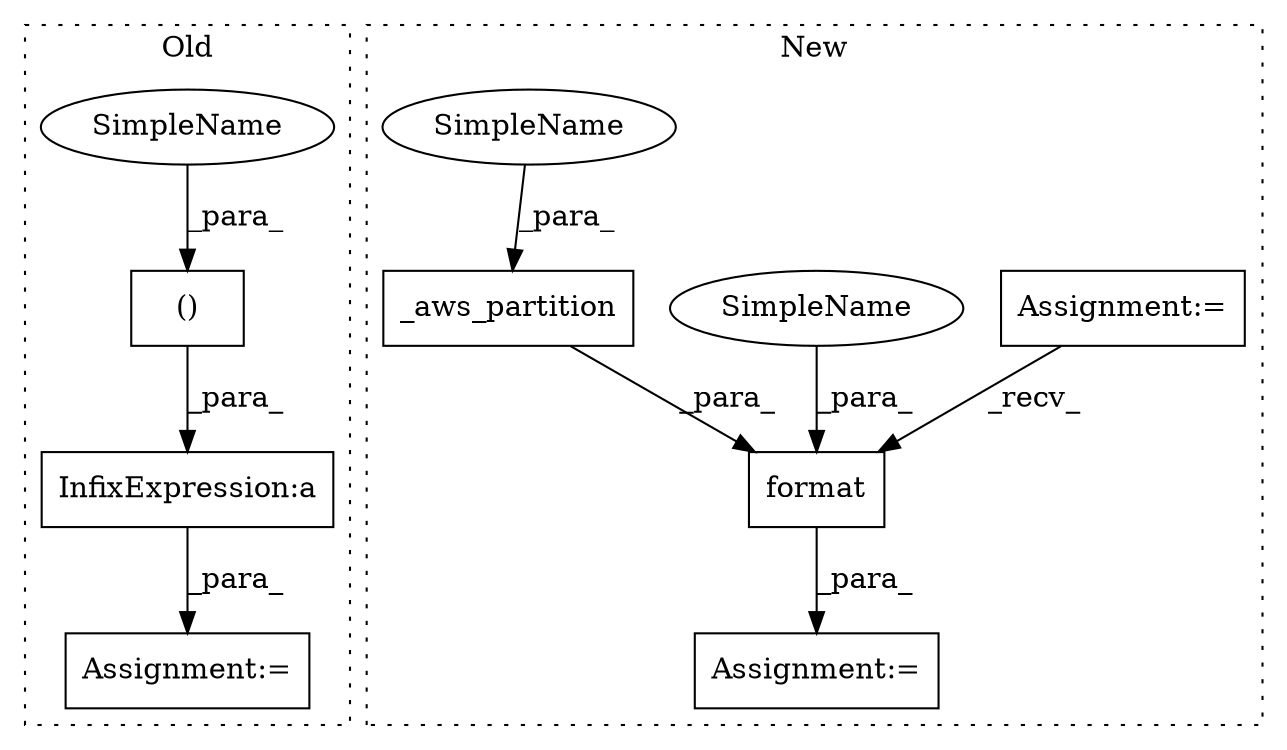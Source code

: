 digraph G {
subgraph cluster0 {
1 [label="()" a="106" s="1570" l="26" shape="box"];
3 [label="InfixExpression:a" a="27" s="1560" l="10" shape="box"];
6 [label="Assignment:=" a="7" s="1545" l="1" shape="box"];
8 [label="SimpleName" a="42" s="1570" l="6" shape="ellipse"];
label = "Old";
style="dotted";
}
subgraph cluster1 {
2 [label="_aws_partition" a="32" s="1679,1700" l="15,1" shape="box"];
4 [label="format" a="32" s="1672,1716" l="7,1" shape="box"];
5 [label="Assignment:=" a="7" s="1039" l="13" shape="box"];
7 [label="Assignment:=" a="7" s="1657" l="1" shape="box"];
9 [label="SimpleName" a="42" s="1702" l="6" shape="ellipse"];
10 [label="SimpleName" a="42" s="1694" l="6" shape="ellipse"];
label = "New";
style="dotted";
}
1 -> 3 [label="_para_"];
2 -> 4 [label="_para_"];
3 -> 6 [label="_para_"];
4 -> 7 [label="_para_"];
5 -> 4 [label="_recv_"];
8 -> 1 [label="_para_"];
9 -> 4 [label="_para_"];
10 -> 2 [label="_para_"];
}